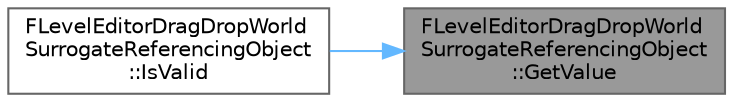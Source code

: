 digraph "FLevelEditorDragDropWorldSurrogateReferencingObject::GetValue"
{
 // INTERACTIVE_SVG=YES
 // LATEX_PDF_SIZE
  bgcolor="transparent";
  edge [fontname=Helvetica,fontsize=10,labelfontname=Helvetica,labelfontsize=10];
  node [fontname=Helvetica,fontsize=10,shape=box,height=0.2,width=0.4];
  rankdir="RL";
  Node1 [id="Node000001",label="FLevelEditorDragDropWorld\lSurrogateReferencingObject\l::GetValue",height=0.2,width=0.4,color="gray40", fillcolor="grey60", style="filled", fontcolor="black",tooltip=" "];
  Node1 -> Node2 [id="edge1_Node000001_Node000002",dir="back",color="steelblue1",style="solid",tooltip=" "];
  Node2 [id="Node000002",label="FLevelEditorDragDropWorld\lSurrogateReferencingObject\l::IsValid",height=0.2,width=0.4,color="grey40", fillcolor="white", style="filled",URL="$d7/d92/structFLevelEditorDragDropWorldSurrogateReferencingObject.html#a598c71274f88c1428fbee1ccfb38292c",tooltip=" "];
}
